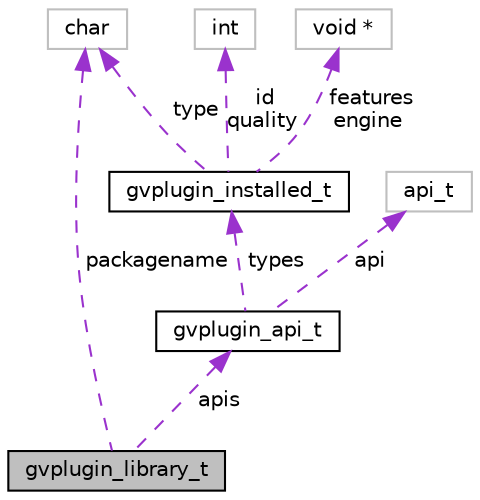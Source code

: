 digraph "gvplugin_library_t"
{
  bgcolor="transparent";
  edge [fontname="Helvetica",fontsize="10",labelfontname="Helvetica",labelfontsize="10"];
  node [fontname="Helvetica",fontsize="10",shape=record];
  Node1 [label="gvplugin_library_t",height=0.2,width=0.4,color="black", fillcolor="grey75", style="filled", fontcolor="black"];
  Node2 -> Node1 [dir="back",color="darkorchid3",fontsize="10",style="dashed",label=" apis" ,fontname="Helvetica"];
  Node2 [label="gvplugin_api_t",height=0.2,width=0.4,color="black",URL="$structgvplugin__api__t.html"];
  Node3 -> Node2 [dir="back",color="darkorchid3",fontsize="10",style="dashed",label=" types" ,fontname="Helvetica"];
  Node3 [label="gvplugin_installed_t",height=0.2,width=0.4,color="black",URL="$structgvplugin__installed__t.html"];
  Node4 -> Node3 [dir="back",color="darkorchid3",fontsize="10",style="dashed",label=" type" ,fontname="Helvetica"];
  Node4 [label="char",height=0.2,width=0.4,color="grey75"];
  Node5 -> Node3 [dir="back",color="darkorchid3",fontsize="10",style="dashed",label=" id\nquality" ,fontname="Helvetica"];
  Node5 [label="int",height=0.2,width=0.4,color="grey75"];
  Node6 -> Node3 [dir="back",color="darkorchid3",fontsize="10",style="dashed",label=" features\nengine" ,fontname="Helvetica"];
  Node6 [label="void *",height=0.2,width=0.4,color="grey75"];
  Node7 -> Node2 [dir="back",color="darkorchid3",fontsize="10",style="dashed",label=" api" ,fontname="Helvetica"];
  Node7 [label="api_t",height=0.2,width=0.4,color="grey75"];
  Node4 -> Node1 [dir="back",color="darkorchid3",fontsize="10",style="dashed",label=" packagename" ,fontname="Helvetica"];
}
